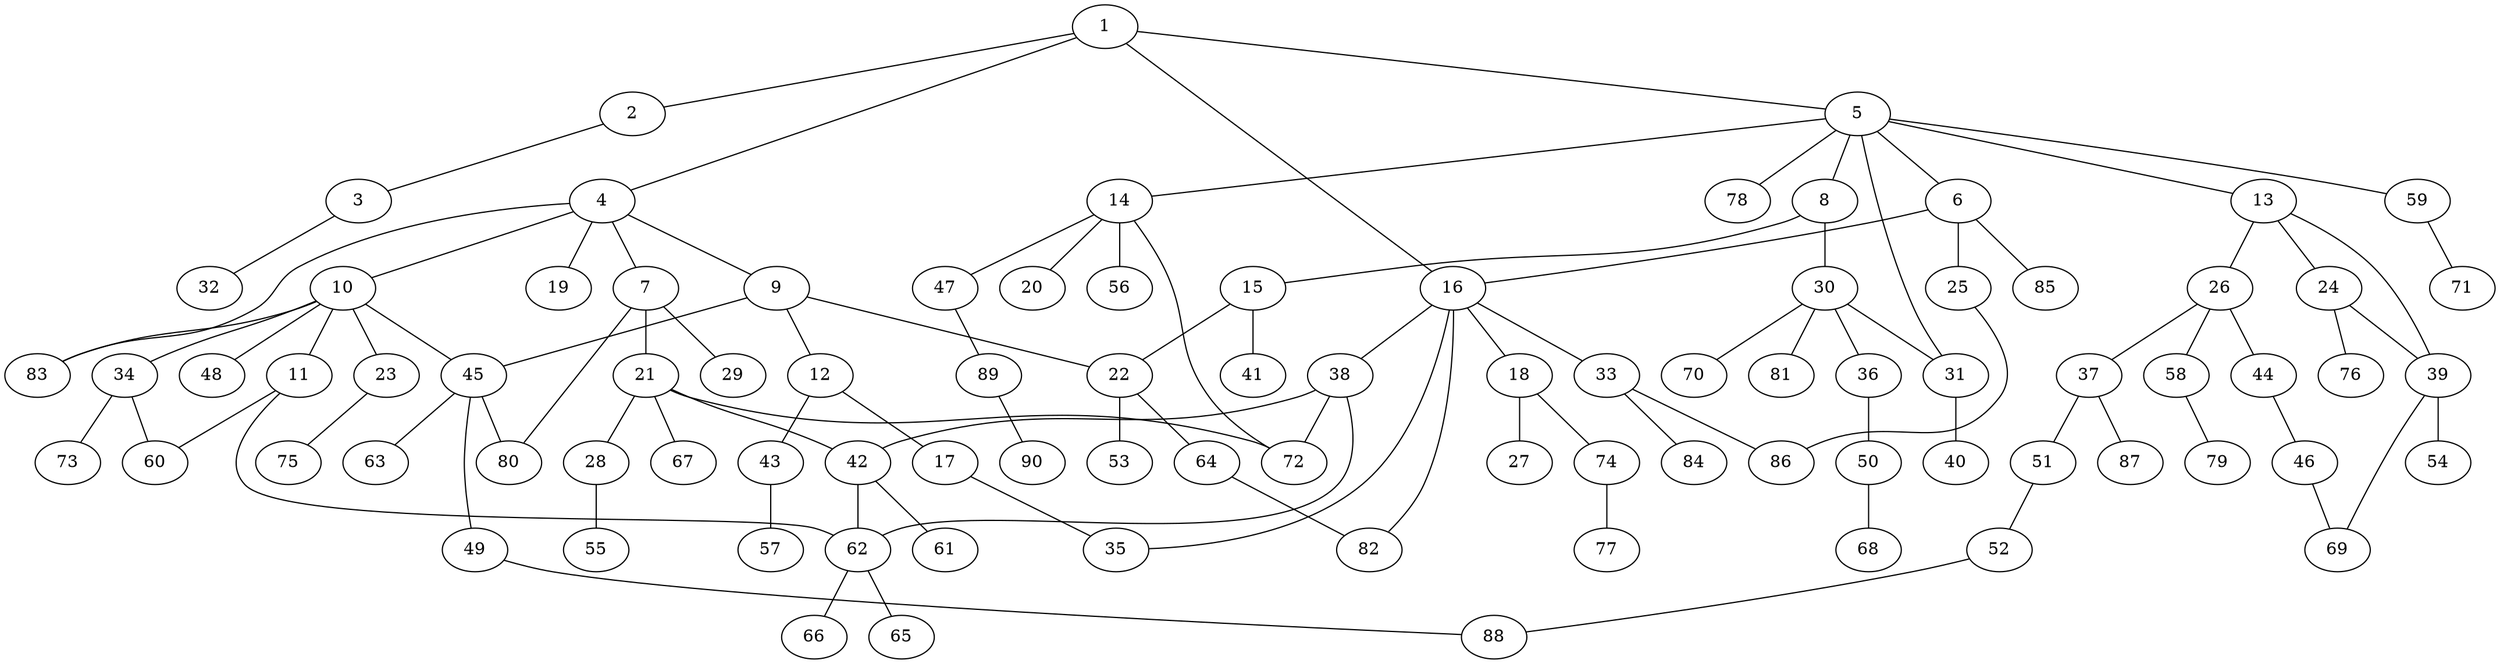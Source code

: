 graph graphname {1--2
1--4
1--5
1--16
2--3
3--32
4--7
4--9
4--10
4--19
4--83
5--6
5--8
5--13
5--14
5--31
5--59
5--78
6--16
6--25
6--85
7--21
7--29
7--80
8--15
8--30
9--12
9--22
9--45
10--11
10--23
10--34
10--45
10--48
10--83
11--60
11--62
12--17
12--43
13--24
13--26
13--39
14--20
14--47
14--56
14--72
15--22
15--41
16--18
16--33
16--35
16--38
16--82
17--35
18--27
18--74
21--28
21--42
21--67
21--72
22--53
22--64
23--75
24--39
24--76
25--86
26--37
26--44
26--58
28--55
30--31
30--36
30--70
30--81
31--40
33--84
33--86
34--60
34--73
36--50
37--51
37--87
38--42
38--62
38--72
39--54
39--69
42--61
42--62
43--57
44--46
45--49
45--63
45--80
46--69
47--89
49--88
50--68
51--52
52--88
58--79
59--71
62--65
62--66
64--82
74--77
89--90
}